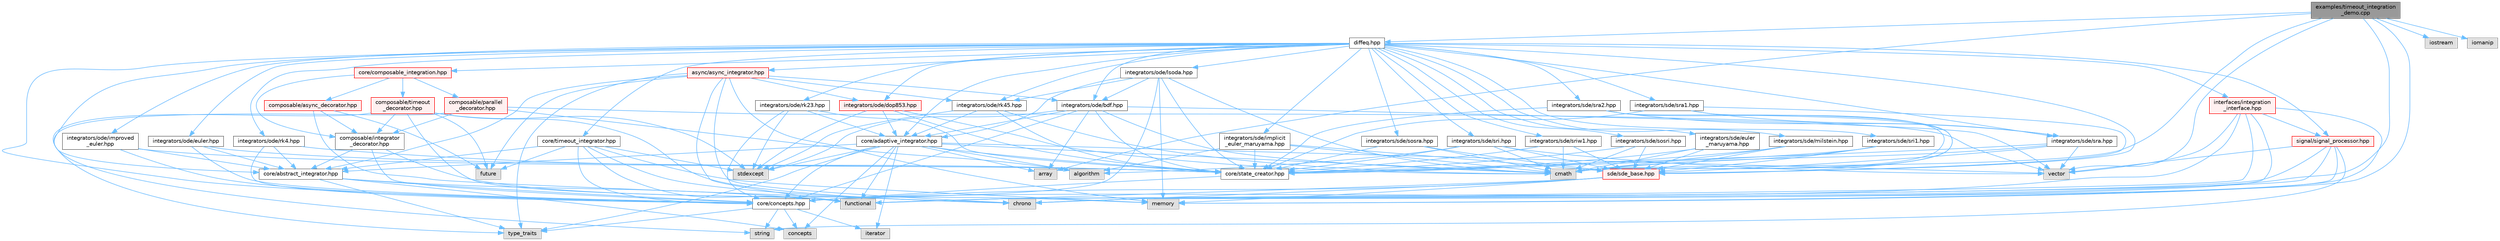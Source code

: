 digraph "examples/timeout_integration_demo.cpp"
{
 // LATEX_PDF_SIZE
  bgcolor="transparent";
  edge [fontname=Helvetica,fontsize=10,labelfontname=Helvetica,labelfontsize=10];
  node [fontname=Helvetica,fontsize=10,shape=box,height=0.2,width=0.4];
  Node1 [id="Node000001",label="examples/timeout_integration\l_demo.cpp",height=0.2,width=0.4,color="gray40", fillcolor="grey60", style="filled", fontcolor="black",tooltip="Demonstration of timeout-protected integration in the diffeq library."];
  Node1 -> Node2 [id="edge1_Node000001_Node000002",color="steelblue1",style="solid",tooltip=" "];
  Node2 [id="Node000002",label="diffeq.hpp",height=0.2,width=0.4,color="grey40", fillcolor="white", style="filled",URL="$diffeq_8hpp.html",tooltip="Modern C++ ODE Integration Library with Real-time Signal Processing."];
  Node2 -> Node3 [id="edge2_Node000002_Node000003",color="steelblue1",style="solid",tooltip=" "];
  Node3 [id="Node000003",label="core/concepts.hpp",height=0.2,width=0.4,color="grey40", fillcolor="white", style="filled",URL="$concepts_8hpp_source.html",tooltip=" "];
  Node3 -> Node4 [id="edge3_Node000003_Node000004",color="steelblue1",style="solid",tooltip=" "];
  Node4 [id="Node000004",label="concepts",height=0.2,width=0.4,color="grey60", fillcolor="#E0E0E0", style="filled",tooltip=" "];
  Node3 -> Node5 [id="edge4_Node000003_Node000005",color="steelblue1",style="solid",tooltip=" "];
  Node5 [id="Node000005",label="type_traits",height=0.2,width=0.4,color="grey60", fillcolor="#E0E0E0", style="filled",tooltip=" "];
  Node3 -> Node6 [id="edge5_Node000003_Node000006",color="steelblue1",style="solid",tooltip=" "];
  Node6 [id="Node000006",label="iterator",height=0.2,width=0.4,color="grey60", fillcolor="#E0E0E0", style="filled",tooltip=" "];
  Node3 -> Node7 [id="edge6_Node000003_Node000007",color="steelblue1",style="solid",tooltip=" "];
  Node7 [id="Node000007",label="string",height=0.2,width=0.4,color="grey60", fillcolor="#E0E0E0", style="filled",tooltip=" "];
  Node2 -> Node8 [id="edge7_Node000002_Node000008",color="steelblue1",style="solid",tooltip=" "];
  Node8 [id="Node000008",label="core/abstract_integrator.hpp",height=0.2,width=0.4,color="grey40", fillcolor="white", style="filled",URL="$abstract__integrator_8hpp_source.html",tooltip=" "];
  Node8 -> Node9 [id="edge8_Node000008_Node000009",color="steelblue1",style="solid",tooltip=" "];
  Node9 [id="Node000009",label="functional",height=0.2,width=0.4,color="grey60", fillcolor="#E0E0E0", style="filled",tooltip=" "];
  Node8 -> Node4 [id="edge9_Node000008_Node000004",color="steelblue1",style="solid",tooltip=" "];
  Node8 -> Node5 [id="edge10_Node000008_Node000005",color="steelblue1",style="solid",tooltip=" "];
  Node8 -> Node3 [id="edge11_Node000008_Node000003",color="steelblue1",style="solid",tooltip=" "];
  Node2 -> Node10 [id="edge12_Node000002_Node000010",color="steelblue1",style="solid",tooltip=" "];
  Node10 [id="Node000010",label="core/adaptive_integrator.hpp",height=0.2,width=0.4,color="grey40", fillcolor="white", style="filled",URL="$adaptive__integrator_8hpp_source.html",tooltip=" "];
  Node10 -> Node9 [id="edge13_Node000010_Node000009",color="steelblue1",style="solid",tooltip=" "];
  Node10 -> Node4 [id="edge14_Node000010_Node000004",color="steelblue1",style="solid",tooltip=" "];
  Node10 -> Node6 [id="edge15_Node000010_Node000006",color="steelblue1",style="solid",tooltip=" "];
  Node10 -> Node5 [id="edge16_Node000010_Node000005",color="steelblue1",style="solid",tooltip=" "];
  Node10 -> Node11 [id="edge17_Node000010_Node000011",color="steelblue1",style="solid",tooltip=" "];
  Node11 [id="Node000011",label="vector",height=0.2,width=0.4,color="grey60", fillcolor="#E0E0E0", style="filled",tooltip=" "];
  Node10 -> Node12 [id="edge18_Node000010_Node000012",color="steelblue1",style="solid",tooltip=" "];
  Node12 [id="Node000012",label="array",height=0.2,width=0.4,color="grey60", fillcolor="#E0E0E0", style="filled",tooltip=" "];
  Node10 -> Node13 [id="edge19_Node000010_Node000013",color="steelblue1",style="solid",tooltip=" "];
  Node13 [id="Node000013",label="algorithm",height=0.2,width=0.4,color="grey60", fillcolor="#E0E0E0", style="filled",tooltip=" "];
  Node10 -> Node14 [id="edge20_Node000010_Node000014",color="steelblue1",style="solid",tooltip=" "];
  Node14 [id="Node000014",label="cmath",height=0.2,width=0.4,color="grey60", fillcolor="#E0E0E0", style="filled",tooltip=" "];
  Node10 -> Node15 [id="edge21_Node000010_Node000015",color="steelblue1",style="solid",tooltip=" "];
  Node15 [id="Node000015",label="stdexcept",height=0.2,width=0.4,color="grey60", fillcolor="#E0E0E0", style="filled",tooltip=" "];
  Node10 -> Node3 [id="edge22_Node000010_Node000003",color="steelblue1",style="solid",tooltip=" "];
  Node10 -> Node8 [id="edge23_Node000010_Node000008",color="steelblue1",style="solid",tooltip=" "];
  Node10 -> Node16 [id="edge24_Node000010_Node000016",color="steelblue1",style="solid",tooltip=" "];
  Node16 [id="Node000016",label="core/state_creator.hpp",height=0.2,width=0.4,color="grey40", fillcolor="white", style="filled",URL="$state__creator_8hpp_source.html",tooltip=" "];
  Node16 -> Node3 [id="edge25_Node000016_Node000003",color="steelblue1",style="solid",tooltip=" "];
  Node2 -> Node17 [id="edge26_Node000002_Node000017",color="steelblue1",style="solid",tooltip=" "];
  Node17 [id="Node000017",label="core/timeout_integrator.hpp",height=0.2,width=0.4,color="grey40", fillcolor="white", style="filled",URL="$timeout__integrator_8hpp_source.html",tooltip=" "];
  Node17 -> Node18 [id="edge27_Node000017_Node000018",color="steelblue1",style="solid",tooltip=" "];
  Node18 [id="Node000018",label="future",height=0.2,width=0.4,color="grey60", fillcolor="#E0E0E0", style="filled",tooltip=" "];
  Node17 -> Node19 [id="edge28_Node000017_Node000019",color="steelblue1",style="solid",tooltip=" "];
  Node19 [id="Node000019",label="chrono",height=0.2,width=0.4,color="grey60", fillcolor="#E0E0E0", style="filled",tooltip=" "];
  Node17 -> Node15 [id="edge29_Node000017_Node000015",color="steelblue1",style="solid",tooltip=" "];
  Node17 -> Node20 [id="edge30_Node000017_Node000020",color="steelblue1",style="solid",tooltip=" "];
  Node20 [id="Node000020",label="memory",height=0.2,width=0.4,color="grey60", fillcolor="#E0E0E0", style="filled",tooltip=" "];
  Node17 -> Node9 [id="edge31_Node000017_Node000009",color="steelblue1",style="solid",tooltip=" "];
  Node17 -> Node3 [id="edge32_Node000017_Node000003",color="steelblue1",style="solid",tooltip=" "];
  Node17 -> Node8 [id="edge33_Node000017_Node000008",color="steelblue1",style="solid",tooltip=" "];
  Node2 -> Node21 [id="edge34_Node000002_Node000021",color="steelblue1",style="solid",tooltip=" "];
  Node21 [id="Node000021",label="core/composable_integration.hpp",height=0.2,width=0.4,color="red", fillcolor="#FFF0F0", style="filled",URL="$composable__integration_8hpp.html",tooltip="Composable integration architecture using decorator pattern."];
  Node21 -> Node22 [id="edge35_Node000021_Node000022",color="steelblue1",style="solid",tooltip=" "];
  Node22 [id="Node000022",label="composable/integrator\l_decorator.hpp",height=0.2,width=0.4,color="grey40", fillcolor="white", style="filled",URL="$integrator__decorator_8hpp_source.html",tooltip=" "];
  Node22 -> Node3 [id="edge36_Node000022_Node000003",color="steelblue1",style="solid",tooltip=" "];
  Node22 -> Node8 [id="edge37_Node000022_Node000008",color="steelblue1",style="solid",tooltip=" "];
  Node22 -> Node20 [id="edge38_Node000022_Node000020",color="steelblue1",style="solid",tooltip=" "];
  Node21 -> Node23 [id="edge39_Node000021_Node000023",color="steelblue1",style="solid",tooltip=" "];
  Node23 [id="Node000023",label="composable/timeout\l_decorator.hpp",height=0.2,width=0.4,color="red", fillcolor="#FFF0F0", style="filled",URL="$timeout__decorator_8hpp_source.html",tooltip=" "];
  Node23 -> Node22 [id="edge40_Node000023_Node000022",color="steelblue1",style="solid",tooltip=" "];
  Node23 -> Node19 [id="edge41_Node000023_Node000019",color="steelblue1",style="solid",tooltip=" "];
  Node23 -> Node18 [id="edge42_Node000023_Node000018",color="steelblue1",style="solid",tooltip=" "];
  Node23 -> Node9 [id="edge43_Node000023_Node000009",color="steelblue1",style="solid",tooltip=" "];
  Node23 -> Node15 [id="edge44_Node000023_Node000015",color="steelblue1",style="solid",tooltip=" "];
  Node23 -> Node7 [id="edge45_Node000023_Node000007",color="steelblue1",style="solid",tooltip=" "];
  Node21 -> Node25 [id="edge46_Node000021_Node000025",color="steelblue1",style="solid",tooltip=" "];
  Node25 [id="Node000025",label="composable/parallel\l_decorator.hpp",height=0.2,width=0.4,color="red", fillcolor="#FFF0F0", style="filled",URL="$parallel__decorator_8hpp_source.html",tooltip=" "];
  Node25 -> Node22 [id="edge47_Node000025_Node000022",color="steelblue1",style="solid",tooltip=" "];
  Node25 -> Node11 [id="edge48_Node000025_Node000011",color="steelblue1",style="solid",tooltip=" "];
  Node25 -> Node13 [id="edge49_Node000025_Node000013",color="steelblue1",style="solid",tooltip=" "];
  Node25 -> Node5 [id="edge50_Node000025_Node000005",color="steelblue1",style="solid",tooltip=" "];
  Node21 -> Node28 [id="edge51_Node000021_Node000028",color="steelblue1",style="solid",tooltip=" "];
  Node28 [id="Node000028",label="composable/async_decorator.hpp",height=0.2,width=0.4,color="red", fillcolor="#FFF0F0", style="filled",URL="$async__decorator_8hpp_source.html",tooltip=" "];
  Node28 -> Node22 [id="edge52_Node000028_Node000022",color="steelblue1",style="solid",tooltip=" "];
  Node28 -> Node18 [id="edge53_Node000028_Node000018",color="steelblue1",style="solid",tooltip=" "];
  Node28 -> Node19 [id="edge54_Node000028_Node000019",color="steelblue1",style="solid",tooltip=" "];
  Node2 -> Node54 [id="edge55_Node000002_Node000054",color="steelblue1",style="solid",tooltip=" "];
  Node54 [id="Node000054",label="integrators/ode/euler.hpp",height=0.2,width=0.4,color="grey40", fillcolor="white", style="filled",URL="$euler_8hpp_source.html",tooltip=" "];
  Node54 -> Node3 [id="edge56_Node000054_Node000003",color="steelblue1",style="solid",tooltip=" "];
  Node54 -> Node8 [id="edge57_Node000054_Node000008",color="steelblue1",style="solid",tooltip=" "];
  Node54 -> Node16 [id="edge58_Node000054_Node000016",color="steelblue1",style="solid",tooltip=" "];
  Node2 -> Node55 [id="edge59_Node000002_Node000055",color="steelblue1",style="solid",tooltip=" "];
  Node55 [id="Node000055",label="integrators/ode/improved\l_euler.hpp",height=0.2,width=0.4,color="grey40", fillcolor="white", style="filled",URL="$improved__euler_8hpp_source.html",tooltip=" "];
  Node55 -> Node3 [id="edge60_Node000055_Node000003",color="steelblue1",style="solid",tooltip=" "];
  Node55 -> Node8 [id="edge61_Node000055_Node000008",color="steelblue1",style="solid",tooltip=" "];
  Node55 -> Node16 [id="edge62_Node000055_Node000016",color="steelblue1",style="solid",tooltip=" "];
  Node2 -> Node56 [id="edge63_Node000002_Node000056",color="steelblue1",style="solid",tooltip=" "];
  Node56 [id="Node000056",label="integrators/ode/rk4.hpp",height=0.2,width=0.4,color="grey40", fillcolor="white", style="filled",URL="$rk4_8hpp_source.html",tooltip=" "];
  Node56 -> Node3 [id="edge64_Node000056_Node000003",color="steelblue1",style="solid",tooltip=" "];
  Node56 -> Node8 [id="edge65_Node000056_Node000008",color="steelblue1",style="solid",tooltip=" "];
  Node56 -> Node16 [id="edge66_Node000056_Node000016",color="steelblue1",style="solid",tooltip=" "];
  Node2 -> Node57 [id="edge67_Node000002_Node000057",color="steelblue1",style="solid",tooltip=" "];
  Node57 [id="Node000057",label="integrators/ode/rk23.hpp",height=0.2,width=0.4,color="grey40", fillcolor="white", style="filled",URL="$rk23_8hpp_source.html",tooltip=" "];
  Node57 -> Node3 [id="edge68_Node000057_Node000003",color="steelblue1",style="solid",tooltip=" "];
  Node57 -> Node10 [id="edge69_Node000057_Node000010",color="steelblue1",style="solid",tooltip=" "];
  Node57 -> Node16 [id="edge70_Node000057_Node000016",color="steelblue1",style="solid",tooltip=" "];
  Node57 -> Node15 [id="edge71_Node000057_Node000015",color="steelblue1",style="solid",tooltip=" "];
  Node2 -> Node58 [id="edge72_Node000002_Node000058",color="steelblue1",style="solid",tooltip=" "];
  Node58 [id="Node000058",label="integrators/ode/rk45.hpp",height=0.2,width=0.4,color="grey40", fillcolor="white", style="filled",URL="$rk45_8hpp_source.html",tooltip=" "];
  Node58 -> Node10 [id="edge73_Node000058_Node000010",color="steelblue1",style="solid",tooltip=" "];
  Node58 -> Node16 [id="edge74_Node000058_Node000016",color="steelblue1",style="solid",tooltip=" "];
  Node58 -> Node14 [id="edge75_Node000058_Node000014",color="steelblue1",style="solid",tooltip=" "];
  Node58 -> Node15 [id="edge76_Node000058_Node000015",color="steelblue1",style="solid",tooltip=" "];
  Node2 -> Node59 [id="edge77_Node000002_Node000059",color="steelblue1",style="solid",tooltip=" "];
  Node59 [id="Node000059",label="integrators/ode/dop853.hpp",height=0.2,width=0.4,color="red", fillcolor="#FFF0F0", style="filled",URL="$dop853_8hpp_source.html",tooltip=" "];
  Node59 -> Node10 [id="edge78_Node000059_Node000010",color="steelblue1",style="solid",tooltip=" "];
  Node59 -> Node16 [id="edge79_Node000059_Node000016",color="steelblue1",style="solid",tooltip=" "];
  Node59 -> Node14 [id="edge80_Node000059_Node000014",color="steelblue1",style="solid",tooltip=" "];
  Node59 -> Node15 [id="edge81_Node000059_Node000015",color="steelblue1",style="solid",tooltip=" "];
  Node2 -> Node61 [id="edge82_Node000002_Node000061",color="steelblue1",style="solid",tooltip=" "];
  Node61 [id="Node000061",label="integrators/ode/bdf.hpp",height=0.2,width=0.4,color="grey40", fillcolor="white", style="filled",URL="$bdf_8hpp_source.html",tooltip=" "];
  Node61 -> Node3 [id="edge83_Node000061_Node000003",color="steelblue1",style="solid",tooltip=" "];
  Node61 -> Node10 [id="edge84_Node000061_Node000010",color="steelblue1",style="solid",tooltip=" "];
  Node61 -> Node16 [id="edge85_Node000061_Node000016",color="steelblue1",style="solid",tooltip=" "];
  Node61 -> Node11 [id="edge86_Node000061_Node000011",color="steelblue1",style="solid",tooltip=" "];
  Node61 -> Node12 [id="edge87_Node000061_Node000012",color="steelblue1",style="solid",tooltip=" "];
  Node61 -> Node14 [id="edge88_Node000061_Node000014",color="steelblue1",style="solid",tooltip=" "];
  Node61 -> Node15 [id="edge89_Node000061_Node000015",color="steelblue1",style="solid",tooltip=" "];
  Node2 -> Node62 [id="edge90_Node000002_Node000062",color="steelblue1",style="solid",tooltip=" "];
  Node62 [id="Node000062",label="integrators/ode/lsoda.hpp",height=0.2,width=0.4,color="grey40", fillcolor="white", style="filled",URL="$lsoda_8hpp_source.html",tooltip=" "];
  Node62 -> Node3 [id="edge91_Node000062_Node000003",color="steelblue1",style="solid",tooltip=" "];
  Node62 -> Node10 [id="edge92_Node000062_Node000010",color="steelblue1",style="solid",tooltip=" "];
  Node62 -> Node16 [id="edge93_Node000062_Node000016",color="steelblue1",style="solid",tooltip=" "];
  Node62 -> Node58 [id="edge94_Node000062_Node000058",color="steelblue1",style="solid",tooltip=" "];
  Node62 -> Node61 [id="edge95_Node000062_Node000061",color="steelblue1",style="solid",tooltip=" "];
  Node62 -> Node20 [id="edge96_Node000062_Node000020",color="steelblue1",style="solid",tooltip=" "];
  Node62 -> Node14 [id="edge97_Node000062_Node000014",color="steelblue1",style="solid",tooltip=" "];
  Node2 -> Node63 [id="edge98_Node000002_Node000063",color="steelblue1",style="solid",tooltip=" "];
  Node63 [id="Node000063",label="sde/sde_base.hpp",height=0.2,width=0.4,color="red", fillcolor="#FFF0F0", style="filled",URL="$sde__base_8hpp_source.html",tooltip=" "];
  Node63 -> Node3 [id="edge99_Node000063_Node000003",color="steelblue1",style="solid",tooltip=" "];
  Node63 -> Node9 [id="edge100_Node000063_Node000009",color="steelblue1",style="solid",tooltip=" "];
  Node63 -> Node20 [id="edge101_Node000063_Node000020",color="steelblue1",style="solid",tooltip=" "];
  Node63 -> Node19 [id="edge102_Node000063_Node000019",color="steelblue1",style="solid",tooltip=" "];
  Node2 -> Node64 [id="edge103_Node000002_Node000064",color="steelblue1",style="solid",tooltip=" "];
  Node64 [id="Node000064",label="integrators/sde/euler\l_maruyama.hpp",height=0.2,width=0.4,color="grey40", fillcolor="white", style="filled",URL="$euler__maruyama_8hpp_source.html",tooltip=" "];
  Node64 -> Node63 [id="edge104_Node000064_Node000063",color="steelblue1",style="solid",tooltip=" "];
  Node64 -> Node16 [id="edge105_Node000064_Node000016",color="steelblue1",style="solid",tooltip=" "];
  Node64 -> Node14 [id="edge106_Node000064_Node000014",color="steelblue1",style="solid",tooltip=" "];
  Node2 -> Node65 [id="edge107_Node000002_Node000065",color="steelblue1",style="solid",tooltip=" "];
  Node65 [id="Node000065",label="integrators/sde/milstein.hpp",height=0.2,width=0.4,color="grey40", fillcolor="white", style="filled",URL="$milstein_8hpp_source.html",tooltip=" "];
  Node65 -> Node63 [id="edge108_Node000065_Node000063",color="steelblue1",style="solid",tooltip=" "];
  Node65 -> Node16 [id="edge109_Node000065_Node000016",color="steelblue1",style="solid",tooltip=" "];
  Node65 -> Node14 [id="edge110_Node000065_Node000014",color="steelblue1",style="solid",tooltip=" "];
  Node2 -> Node66 [id="edge111_Node000002_Node000066",color="steelblue1",style="solid",tooltip=" "];
  Node66 [id="Node000066",label="integrators/sde/sri1.hpp",height=0.2,width=0.4,color="grey40", fillcolor="white", style="filled",URL="$sri1_8hpp_source.html",tooltip=" "];
  Node66 -> Node63 [id="edge112_Node000066_Node000063",color="steelblue1",style="solid",tooltip=" "];
  Node66 -> Node16 [id="edge113_Node000066_Node000016",color="steelblue1",style="solid",tooltip=" "];
  Node66 -> Node14 [id="edge114_Node000066_Node000014",color="steelblue1",style="solid",tooltip=" "];
  Node2 -> Node67 [id="edge115_Node000002_Node000067",color="steelblue1",style="solid",tooltip=" "];
  Node67 [id="Node000067",label="integrators/sde/implicit\l_euler_maruyama.hpp",height=0.2,width=0.4,color="grey40", fillcolor="white", style="filled",URL="$implicit__euler__maruyama_8hpp_source.html",tooltip=" "];
  Node67 -> Node63 [id="edge116_Node000067_Node000063",color="steelblue1",style="solid",tooltip=" "];
  Node67 -> Node16 [id="edge117_Node000067_Node000016",color="steelblue1",style="solid",tooltip=" "];
  Node67 -> Node13 [id="edge118_Node000067_Node000013",color="steelblue1",style="solid",tooltip=" "];
  Node67 -> Node14 [id="edge119_Node000067_Node000014",color="steelblue1",style="solid",tooltip=" "];
  Node2 -> Node68 [id="edge120_Node000002_Node000068",color="steelblue1",style="solid",tooltip=" "];
  Node68 [id="Node000068",label="integrators/sde/sra.hpp",height=0.2,width=0.4,color="grey40", fillcolor="white", style="filled",URL="$sra_8hpp_source.html",tooltip=" "];
  Node68 -> Node63 [id="edge121_Node000068_Node000063",color="steelblue1",style="solid",tooltip=" "];
  Node68 -> Node16 [id="edge122_Node000068_Node000016",color="steelblue1",style="solid",tooltip=" "];
  Node68 -> Node14 [id="edge123_Node000068_Node000014",color="steelblue1",style="solid",tooltip=" "];
  Node68 -> Node11 [id="edge124_Node000068_Node000011",color="steelblue1",style="solid",tooltip=" "];
  Node2 -> Node69 [id="edge125_Node000002_Node000069",color="steelblue1",style="solid",tooltip=" "];
  Node69 [id="Node000069",label="integrators/sde/sra1.hpp",height=0.2,width=0.4,color="grey40", fillcolor="white", style="filled",URL="$sra1_8hpp_source.html",tooltip=" "];
  Node69 -> Node68 [id="edge126_Node000069_Node000068",color="steelblue1",style="solid",tooltip=" "];
  Node69 -> Node63 [id="edge127_Node000069_Node000063",color="steelblue1",style="solid",tooltip=" "];
  Node69 -> Node16 [id="edge128_Node000069_Node000016",color="steelblue1",style="solid",tooltip=" "];
  Node69 -> Node14 [id="edge129_Node000069_Node000014",color="steelblue1",style="solid",tooltip=" "];
  Node2 -> Node70 [id="edge130_Node000002_Node000070",color="steelblue1",style="solid",tooltip=" "];
  Node70 [id="Node000070",label="integrators/sde/sra2.hpp",height=0.2,width=0.4,color="grey40", fillcolor="white", style="filled",URL="$sra2_8hpp_source.html",tooltip=" "];
  Node70 -> Node68 [id="edge131_Node000070_Node000068",color="steelblue1",style="solid",tooltip=" "];
  Node70 -> Node63 [id="edge132_Node000070_Node000063",color="steelblue1",style="solid",tooltip=" "];
  Node70 -> Node16 [id="edge133_Node000070_Node000016",color="steelblue1",style="solid",tooltip=" "];
  Node70 -> Node14 [id="edge134_Node000070_Node000014",color="steelblue1",style="solid",tooltip=" "];
  Node2 -> Node71 [id="edge135_Node000002_Node000071",color="steelblue1",style="solid",tooltip=" "];
  Node71 [id="Node000071",label="integrators/sde/sosra.hpp",height=0.2,width=0.4,color="grey40", fillcolor="white", style="filled",URL="$sosra_8hpp_source.html",tooltip=" "];
  Node71 -> Node63 [id="edge136_Node000071_Node000063",color="steelblue1",style="solid",tooltip=" "];
  Node71 -> Node16 [id="edge137_Node000071_Node000016",color="steelblue1",style="solid",tooltip=" "];
  Node71 -> Node14 [id="edge138_Node000071_Node000014",color="steelblue1",style="solid",tooltip=" "];
  Node2 -> Node72 [id="edge139_Node000002_Node000072",color="steelblue1",style="solid",tooltip=" "];
  Node72 [id="Node000072",label="integrators/sde/sri.hpp",height=0.2,width=0.4,color="grey40", fillcolor="white", style="filled",URL="$sri_8hpp_source.html",tooltip=" "];
  Node72 -> Node63 [id="edge140_Node000072_Node000063",color="steelblue1",style="solid",tooltip=" "];
  Node72 -> Node16 [id="edge141_Node000072_Node000016",color="steelblue1",style="solid",tooltip=" "];
  Node72 -> Node14 [id="edge142_Node000072_Node000014",color="steelblue1",style="solid",tooltip=" "];
  Node72 -> Node11 [id="edge143_Node000072_Node000011",color="steelblue1",style="solid",tooltip=" "];
  Node72 -> Node13 [id="edge144_Node000072_Node000013",color="steelblue1",style="solid",tooltip=" "];
  Node2 -> Node73 [id="edge145_Node000002_Node000073",color="steelblue1",style="solid",tooltip=" "];
  Node73 [id="Node000073",label="integrators/sde/sriw1.hpp",height=0.2,width=0.4,color="grey40", fillcolor="white", style="filled",URL="$sriw1_8hpp_source.html",tooltip=" "];
  Node73 -> Node63 [id="edge146_Node000073_Node000063",color="steelblue1",style="solid",tooltip=" "];
  Node73 -> Node16 [id="edge147_Node000073_Node000016",color="steelblue1",style="solid",tooltip=" "];
  Node73 -> Node14 [id="edge148_Node000073_Node000014",color="steelblue1",style="solid",tooltip=" "];
  Node2 -> Node74 [id="edge149_Node000002_Node000074",color="steelblue1",style="solid",tooltip=" "];
  Node74 [id="Node000074",label="integrators/sde/sosri.hpp",height=0.2,width=0.4,color="grey40", fillcolor="white", style="filled",URL="$sosri_8hpp_source.html",tooltip=" "];
  Node74 -> Node63 [id="edge150_Node000074_Node000063",color="steelblue1",style="solid",tooltip=" "];
  Node74 -> Node16 [id="edge151_Node000074_Node000016",color="steelblue1",style="solid",tooltip=" "];
  Node74 -> Node14 [id="edge152_Node000074_Node000014",color="steelblue1",style="solid",tooltip=" "];
  Node2 -> Node75 [id="edge153_Node000002_Node000075",color="steelblue1",style="solid",tooltip=" "];
  Node75 [id="Node000075",label="async/async_integrator.hpp",height=0.2,width=0.4,color="red", fillcolor="#FFF0F0", style="filled",URL="$async__integrator_8hpp_source.html",tooltip=" "];
  Node75 -> Node8 [id="edge154_Node000075_Node000008",color="steelblue1",style="solid",tooltip=" "];
  Node75 -> Node58 [id="edge155_Node000075_Node000058",color="steelblue1",style="solid",tooltip=" "];
  Node75 -> Node59 [id="edge156_Node000075_Node000059",color="steelblue1",style="solid",tooltip=" "];
  Node75 -> Node61 [id="edge157_Node000075_Node000061",color="steelblue1",style="solid",tooltip=" "];
  Node75 -> Node18 [id="edge158_Node000075_Node000018",color="steelblue1",style="solid",tooltip=" "];
  Node75 -> Node9 [id="edge159_Node000075_Node000009",color="steelblue1",style="solid",tooltip=" "];
  Node75 -> Node20 [id="edge160_Node000075_Node000020",color="steelblue1",style="solid",tooltip=" "];
  Node75 -> Node19 [id="edge161_Node000075_Node000019",color="steelblue1",style="solid",tooltip=" "];
  Node75 -> Node5 [id="edge162_Node000075_Node000005",color="steelblue1",style="solid",tooltip=" "];
  Node2 -> Node77 [id="edge163_Node000002_Node000077",color="steelblue1",style="solid",tooltip=" "];
  Node77 [id="Node000077",label="signal/signal_processor.hpp",height=0.2,width=0.4,color="red", fillcolor="#FFF0F0", style="filled",URL="$signal__processor_8hpp_source.html",tooltip=" "];
  Node77 -> Node9 [id="edge164_Node000077_Node000009",color="steelblue1",style="solid",tooltip=" "];
  Node77 -> Node20 [id="edge165_Node000077_Node000020",color="steelblue1",style="solid",tooltip=" "];
  Node77 -> Node11 [id="edge166_Node000077_Node000011",color="steelblue1",style="solid",tooltip=" "];
  Node77 -> Node7 [id="edge167_Node000077_Node000007",color="steelblue1",style="solid",tooltip=" "];
  Node77 -> Node19 [id="edge168_Node000077_Node000019",color="steelblue1",style="solid",tooltip=" "];
  Node2 -> Node80 [id="edge169_Node000002_Node000080",color="steelblue1",style="solid",tooltip=" "];
  Node80 [id="Node000080",label="interfaces/integration\l_interface.hpp",height=0.2,width=0.4,color="red", fillcolor="#FFF0F0", style="filled",URL="$integration__interface_8hpp_source.html",tooltip=" "];
  Node80 -> Node3 [id="edge170_Node000080_Node000003",color="steelblue1",style="solid",tooltip=" "];
  Node80 -> Node77 [id="edge171_Node000080_Node000077",color="steelblue1",style="solid",tooltip=" "];
  Node80 -> Node9 [id="edge172_Node000080_Node000009",color="steelblue1",style="solid",tooltip=" "];
  Node80 -> Node20 [id="edge173_Node000080_Node000020",color="steelblue1",style="solid",tooltip=" "];
  Node80 -> Node11 [id="edge174_Node000080_Node000011",color="steelblue1",style="solid",tooltip=" "];
  Node80 -> Node19 [id="edge175_Node000080_Node000019",color="steelblue1",style="solid",tooltip=" "];
  Node1 -> Node81 [id="edge176_Node000001_Node000081",color="steelblue1",style="solid",tooltip=" "];
  Node81 [id="Node000081",label="iostream",height=0.2,width=0.4,color="grey60", fillcolor="#E0E0E0", style="filled",tooltip=" "];
  Node1 -> Node11 [id="edge177_Node000001_Node000011",color="steelblue1",style="solid",tooltip=" "];
  Node1 -> Node12 [id="edge178_Node000001_Node000012",color="steelblue1",style="solid",tooltip=" "];
  Node1 -> Node19 [id="edge179_Node000001_Node000019",color="steelblue1",style="solid",tooltip=" "];
  Node1 -> Node14 [id="edge180_Node000001_Node000014",color="steelblue1",style="solid",tooltip=" "];
  Node1 -> Node82 [id="edge181_Node000001_Node000082",color="steelblue1",style="solid",tooltip=" "];
  Node82 [id="Node000082",label="iomanip",height=0.2,width=0.4,color="grey60", fillcolor="#E0E0E0", style="filled",tooltip=" "];
  Node1 -> Node9 [id="edge182_Node000001_Node000009",color="steelblue1",style="solid",tooltip=" "];
}
